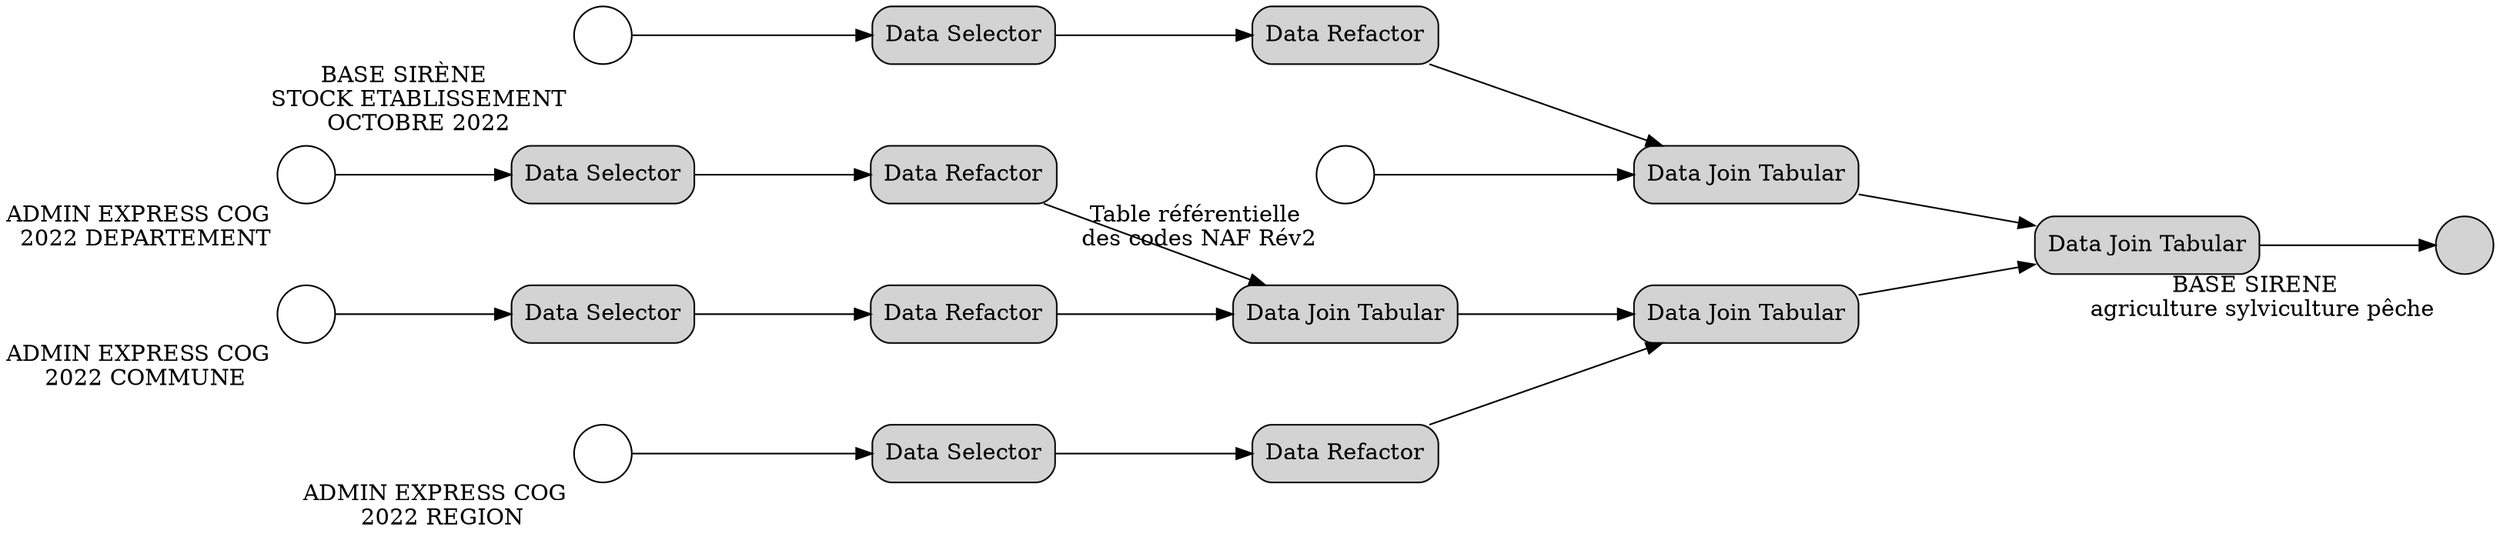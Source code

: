 digraph {
    rankdir=LR
    nodesep=0.6
    bgcolor="none"
    edge [minlen="3"]
    graph [class="knowledge-graph"]
    s01 [shape="circle" xlabel="ADMIN EXPRESS COG \n 2022 COMMUNE" label=""]
    s02 [shape="circle" xlabel="ADMIN EXPRESS COG \n 2022 DEPARTEMENT" label=""]
    s03 [shape="circle" xlabel="ADMIN EXPRESS COG \n 2022 REGION" label=""]
    s04 [shape="circle" xlabel="BASE SIRÈNE   \n  STOCK ETABLISSEMENT \n OCTOBRE 2022" label=""]
    s05 [shape="circle" xlabel="Table référentielle\n des codes NAF Rév2" label=""]
    s06 [shape="rectangle" style="rounded,filled" label="Data Selector" ]
    s07 [shape="rectangle" style="rounded,filled" label="Data Selector" ]
    s08 [shape="rectangle" style="rounded,filled" label="Data Selector" ]
    s09 [shape="rectangle" style="rounded,filled" label="Data Selector" ]
    s10 [shape="rectangle" style="rounded,filled" label="Data Refactor" ]
    s11 [shape="rectangle" style="rounded,filled" label="Data Refactor" ]
    s12 [shape="rectangle" style="rounded,filled" label="Data Refactor" ]
    s13 [shape="rectangle" style="rounded,filled" label="Data Refactor" ]
    s14 [shape="rectangle" style="rounded,filled" label="Data Join Tabular"]
    s15 [shape="rectangle" style="rounded,filled" label="Data Join Tabular" ]
    s16 [shape="rectangle" style="rounded,filled" label="Data Join Tabular" ]
    s17 [shape="rectangle" style="rounded,filled" label="Data Join Tabular" ]
    s18 [shape="circle" style="rounded,filled" xlabel="BASE SIRENE \n agriculture sylviculture pêche" label=""]
    s01  -> s06
    s06  -> s10
    s10  -> s14
    s02  -> s07 
    s07  -> s11
    s11  -> s14
    s03  -> s08 
    s08  -> s12
    s12  -> s16
    s04  -> s09 
    s09  -> s13 
    s13  -> s15
    s05  -> s15
    s15  -> s17
    s14  -> s16 
    s16  -> s17
    s17  -> s18
}
